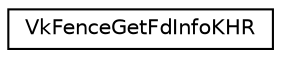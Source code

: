 digraph "Graphical Class Hierarchy"
{
 // LATEX_PDF_SIZE
  edge [fontname="Helvetica",fontsize="10",labelfontname="Helvetica",labelfontsize="10"];
  node [fontname="Helvetica",fontsize="10",shape=record];
  rankdir="LR";
  Node0 [label="VkFenceGetFdInfoKHR",height=0.2,width=0.4,color="black", fillcolor="white", style="filled",URL="$d2/d1e/structVkFenceGetFdInfoKHR.html",tooltip=" "];
}
